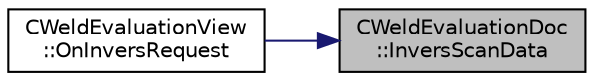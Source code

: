 digraph "CWeldEvaluationDoc::InversScanData"
{
 // LATEX_PDF_SIZE
  edge [fontname="Helvetica",fontsize="10",labelfontname="Helvetica",labelfontsize="10"];
  node [fontname="Helvetica",fontsize="10",shape=record];
  rankdir="RL";
  Node1 [label="CWeldEvaluationDoc\l::InversScanData",height=0.2,width=0.4,color="black", fillcolor="grey75", style="filled", fontcolor="black",tooltip="スキャンデータの上下反転"];
  Node1 -> Node2 [dir="back",color="midnightblue",fontsize="10",style="solid",fontname="Helvetica"];
  Node2 [label="CWeldEvaluationView\l::OnInversRequest",height=0.2,width=0.4,color="black", fillcolor="white", style="filled",URL="$class_c_weld_evaluation_view.html#a64432e2c0e21d161465fb28eb9e71594",tooltip="データ反転の要求"];
}
